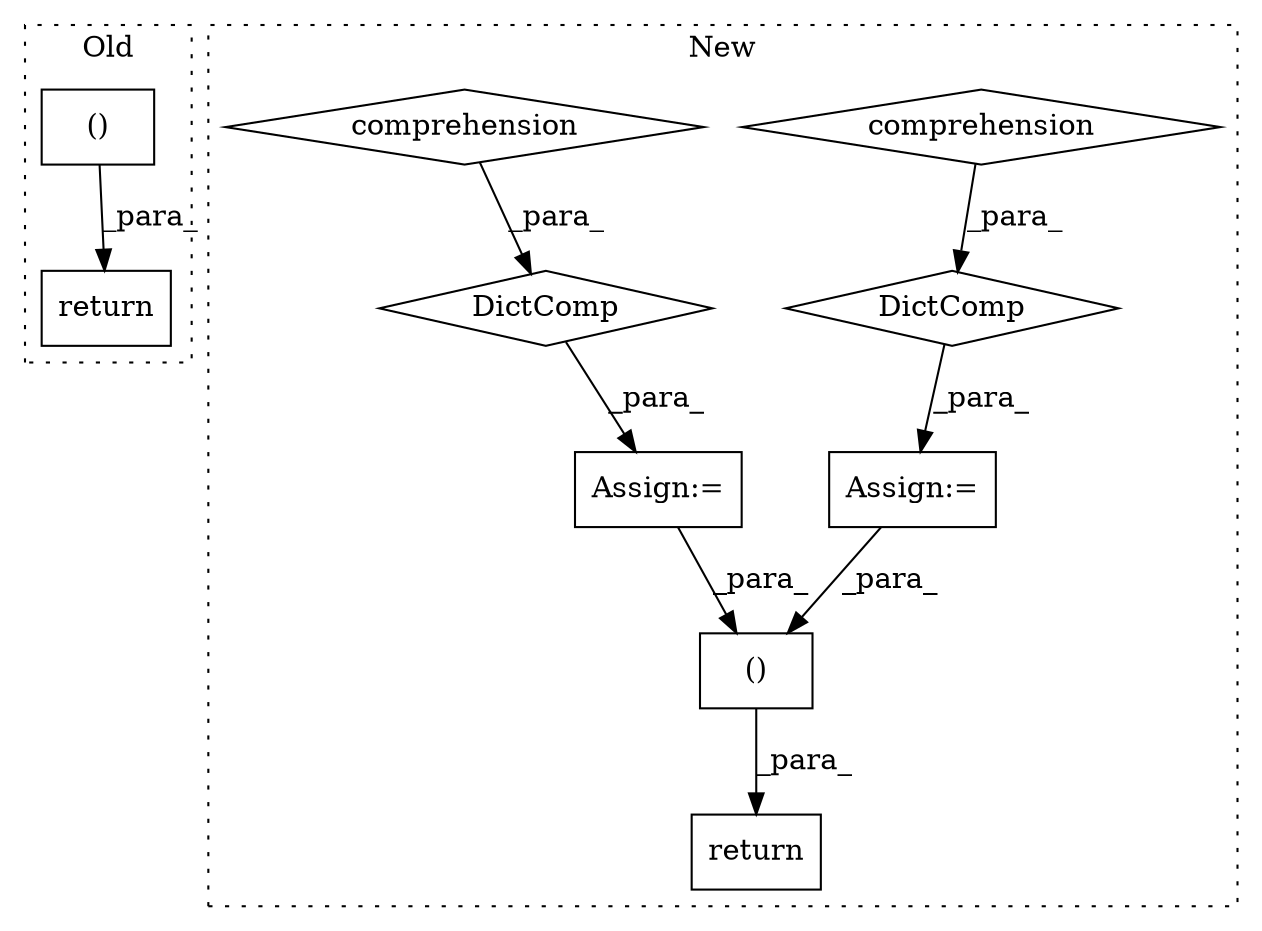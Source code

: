 digraph G {
subgraph cluster0 {
1 [label="()" a="54" s="1110" l="30" shape="box"];
5 [label="return" a="93" s="1074" l="7" shape="box"];
label = "Old";
style="dotted";
}
subgraph cluster1 {
2 [label="DictComp" a="84" s="1166" l="52" shape="diamond"];
3 [label="comprehension" a="45" s="1200" l="3" shape="diamond"];
4 [label="Assign:=" a="68" s="1163" l="3" shape="box"];
6 [label="return" a="93" s="1443" l="7" shape="box"];
7 [label="()" a="54" s="1457" l="8" shape="box"];
8 [label="Assign:=" a="68" s="1096" l="3" shape="box"];
9 [label="DictComp" a="84" s="1099" l="53" shape="diamond"];
10 [label="comprehension" a="45" s="1134" l="3" shape="diamond"];
label = "New";
style="dotted";
}
1 -> 5 [label="_para_"];
2 -> 4 [label="_para_"];
3 -> 2 [label="_para_"];
4 -> 7 [label="_para_"];
7 -> 6 [label="_para_"];
8 -> 7 [label="_para_"];
9 -> 8 [label="_para_"];
10 -> 9 [label="_para_"];
}